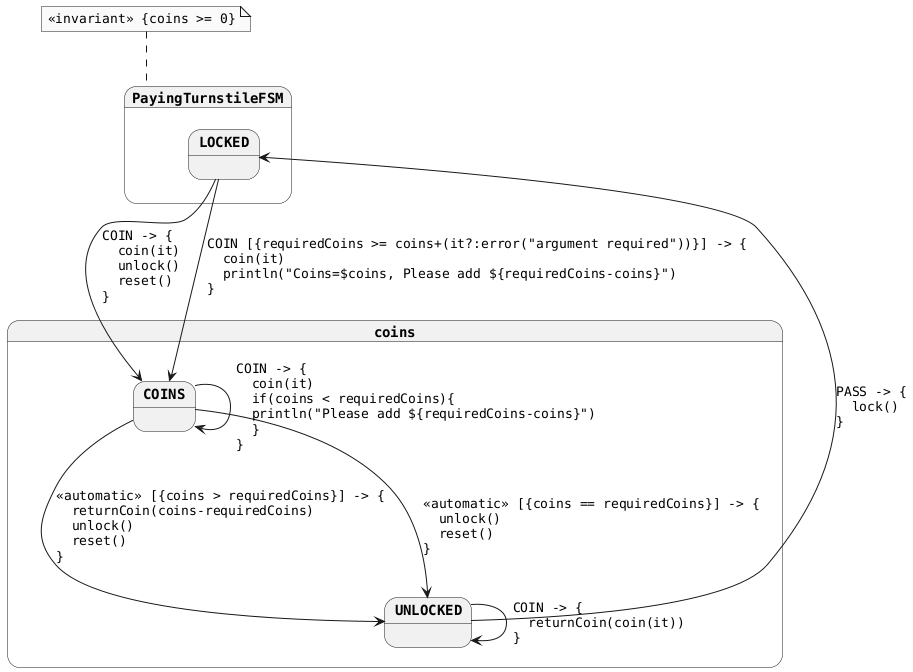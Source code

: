 @startuml
skinparam monochrome true
skinparam StateFontName Helvetica
skinparam defaultFontName Monospaced
skinparam defaultFontStyle Bold
skinparam state {
    FontColor Black
    FontStyle Bold
}
state coins {
COINS --> UNLOCKED : <<automatic>> [{coins > requiredCoins}] -> {\l  returnCoin(coins-requiredCoins)\l  unlock()\l  reset()\l}
COINS --> UNLOCKED : <<automatic>> [{coins == requiredCoins}] -> {\l  unlock()\l  reset()\l}
COINS --> COINS : COIN -> {\l  coin(it)\l  if(coins < requiredCoins){\l  println("Please add ${requiredCoins-coins}")\l  }\l}
}
state PayingTurnstileFSM {
LOCKED --> COINS : COIN -> {\l  coin(it)\l  unlock()\l  reset()\l}
LOCKED --> COINS : COIN [{requiredCoins >= coins+(it?:error("argument required"))}] -> {\l  coin(it)\l  println("Coins=$coins, Please add ${requiredCoins-coins}")\l}
UNLOCKED --> UNLOCKED : COIN -> {\l  returnCoin(coin(it))\l}
UNLOCKED --> LOCKED : PASS -> {\l  lock()\l}
}
note top of PayingTurnstileFSM
<<invariant>> {coins >= 0}
end note
@enduml
